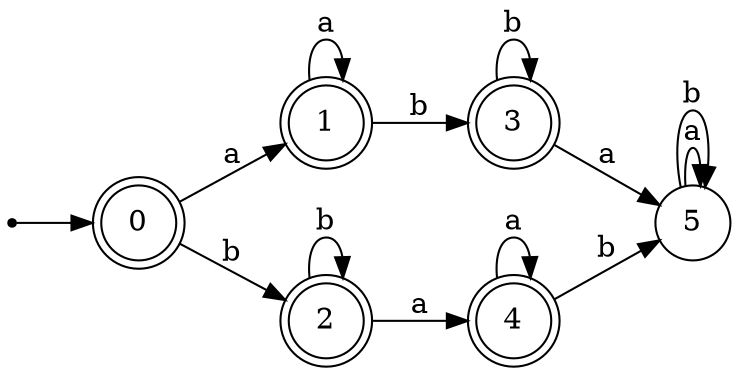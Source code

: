 digraph finite_state_machine {
	rankdir=LR;
	size="10,10"

	node [shape = doublecircle]; 0 1 2 3 4 ;
	node [shape = point ]; q;
	node [shape = circle];

	q -> 0
	0 -> 1 [label = "a"];
	0 -> 2 [label = "b"];
	1 -> 1 [label = "a"];
	1 -> 3 [label = "b"];
	2 -> 4 [label = "a"];
	2 -> 2 [label = "b"];
	3 -> 5 [label = "a"];
	3 -> 3 [label = "b"];
	4 -> 4 [label = "a"];
	4 -> 5 [label = "b"];
	5 -> 5 [label = "a"];
	5 -> 5 [label = "b"];

}